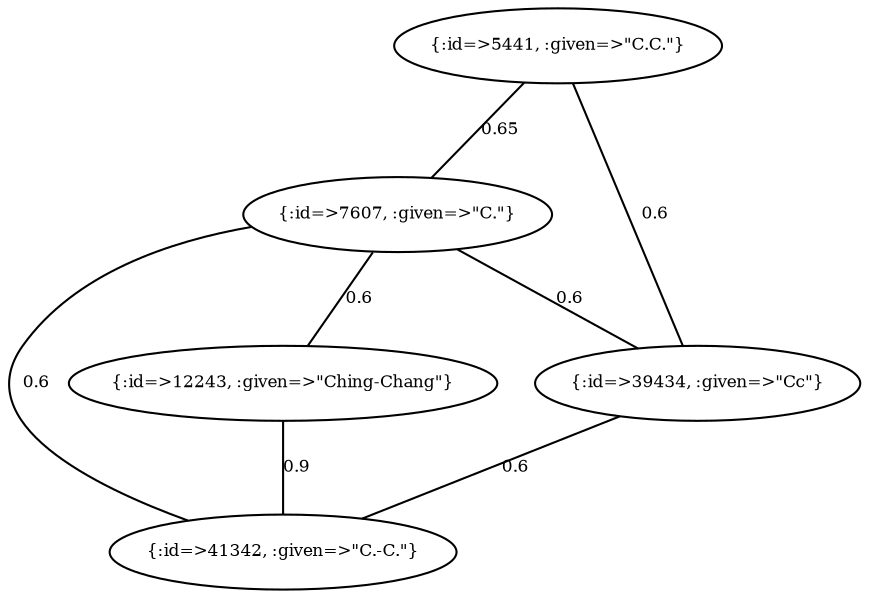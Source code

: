 graph Collector__WeightedGraph {
    "{:id=>5441, :given=>\"C.C.\"}" [
        fontsize = 8,
        label = "{:id=>5441, :given=>\"C.C.\"}"
    ]

    "{:id=>7607, :given=>\"C.\"}" [
        fontsize = 8,
        label = "{:id=>7607, :given=>\"C.\"}"
    ]

    "{:id=>12243, :given=>\"Ching-Chang\"}" [
        fontsize = 8,
        label = "{:id=>12243, :given=>\"Ching-Chang\"}"
    ]

    "{:id=>39434, :given=>\"Cc\"}" [
        fontsize = 8,
        label = "{:id=>39434, :given=>\"Cc\"}"
    ]

    "{:id=>41342, :given=>\"C.-C.\"}" [
        fontsize = 8,
        label = "{:id=>41342, :given=>\"C.-C.\"}"
    ]

    "{:id=>5441, :given=>\"C.C.\"}" -- "{:id=>7607, :given=>\"C.\"}" [
        fontsize = 8,
        label = 0.65
    ]

    "{:id=>5441, :given=>\"C.C.\"}" -- "{:id=>39434, :given=>\"Cc\"}" [
        fontsize = 8,
        label = 0.6
    ]

    "{:id=>7607, :given=>\"C.\"}" -- "{:id=>12243, :given=>\"Ching-Chang\"}" [
        fontsize = 8,
        label = 0.6
    ]

    "{:id=>7607, :given=>\"C.\"}" -- "{:id=>39434, :given=>\"Cc\"}" [
        fontsize = 8,
        label = 0.6
    ]

    "{:id=>7607, :given=>\"C.\"}" -- "{:id=>41342, :given=>\"C.-C.\"}" [
        fontsize = 8,
        label = 0.6
    ]

    "{:id=>12243, :given=>\"Ching-Chang\"}" -- "{:id=>41342, :given=>\"C.-C.\"}" [
        fontsize = 8,
        label = 0.9
    ]

    "{:id=>39434, :given=>\"Cc\"}" -- "{:id=>41342, :given=>\"C.-C.\"}" [
        fontsize = 8,
        label = 0.6
    ]
}
